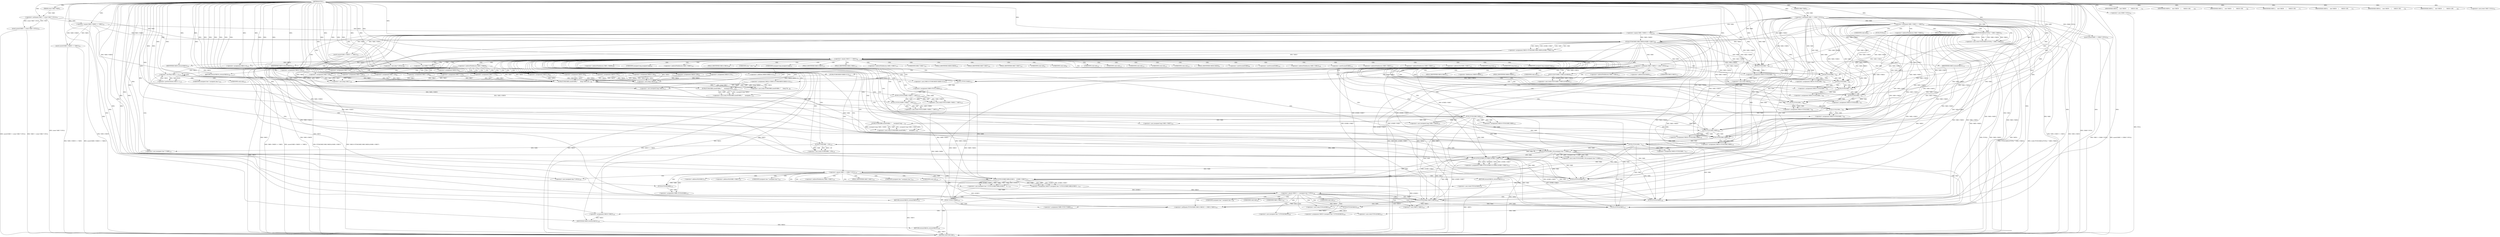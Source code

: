 digraph "FUN1" {  
"8" [label = <(METHOD,FUN1)<SUB>1</SUB>> ]
"414" [label = <(METHOD_RETURN,VAR1)<SUB>1</SUB>> ]
"9" [label = <(PARAM,const VAR2 *VAR3)<SUB>1</SUB>> ]
"10" [label = <(PARAM,VAR4 *VAR5)<SUB>2</SUB>> ]
"23" [label = <(assert,assert(VAR3 != (const VAR2 *) NULL))<SUB>32</SUB>> ]
"29" [label = <(assert,assert(VAR3-&gt;VAR20 == VAR21))<SUB>33</SUB>> ]
"35" [label = <(assert,assert(VAR5 != (VAR4 *) NULL))<SUB>34</SUB>> ]
"41" [label = <(assert,assert(VAR5-&gt;VAR20 == VAR21))<SUB>35</SUB>> ]
"63" [label = <(&lt;operator&gt;.assignment,VAR10=FUN4(VAR3,VAR5,VAR26,&amp;VAR5-&gt;VAR27))<SUB>38</SUB>> ]
"80" [label = <(&lt;operator&gt;.assignment,VAR18=FUN5(VAR5,&quot;&quot;))<SUB>42</SUB>> ]
"85" [label = <(&lt;operator&gt;.cast,(void) VAR18)<SUB>43</SUB>> ]
"88" [label = <(&lt;operator&gt;.assignment,VAR18=FUN5(VAR5,&quot;&quot;))<SUB>44</SUB>> ]
"93" [label = <(&lt;operator&gt;.assignment,VAR18=FUN5(VAR5,&quot;&quot;))<SUB>45</SUB>> ]
"98" [label = <(&lt;operator&gt;.assignment,VAR18=FUN5(VAR5,&quot;&quot;))<SUB>46</SUB>> ]
"103" [label = <(&lt;operator&gt;.assignment,VAR18=FUN5(VAR5,&quot;&quot;))<SUB>47</SUB>> ]
"108" [label = <(&lt;operator&gt;.assignment,VAR18=FUN5(VAR5,&quot;&quot;))<SUB>48</SUB>> ]
"113" [label = <(&lt;operator&gt;.assignment,VAR18=FUN5(VAR5,&quot;&quot;))<SUB>49</SUB>> ]
"118" [label = <(&lt;operator&gt;.assignment,VAR16=0)<SUB>50</SUB>> ]
"121" [label = <(&lt;operator&gt;.assignment,VAR17=0)<SUB>51</SUB>> ]
"196" [label = <(&lt;operator&gt;.cast,(void) FUN6(VAR6,sizeof(VAR6),&quot;&quot;,
    (long) VA...)<SUB>99</SUB>> ]
"209" [label = <(&lt;operator&gt;.assignment,VAR18=FUN5(VAR5,VAR6))<SUB>101</SUB>> ]
"214" [label = <(&lt;operator&gt;.cast,(void) FUN6(VAR6,sizeof(VAR6),&quot;&quot;,
    (unsigned...)<SUB>102</SUB>> ]
"231" [label = <(&lt;operator&gt;.assignment,VAR18=FUN5(VAR5,VAR6))<SUB>104</SUB>> ]
"236" [label = <(&lt;operator&gt;.assignment,VAR14=200)<SUB>105</SUB>> ]
"267" [label = <(&lt;operator&gt;.cast,(void) FUN6(VAR6,sizeof(VAR6),&quot;&quot;,
    (unsigned...)<SUB>114</SUB>> ]
"277" [label = <(&lt;operator&gt;.assignment,VAR18=FUN5(VAR5,VAR6))<SUB>116</SUB>> ]
"282" [label = <(&lt;operator&gt;.assignment,VAR18=FUN5(VAR5,&quot;&quot;))<SUB>117</SUB>> ]
"287" [label = <(&lt;operator&gt;.cast,(void) FUN9(VAR6,'',128))<SUB>118</SUB>> ]
"311" [label = <(&lt;operator&gt;.assignment,VAR9=FUN11(VAR3))<SUB>122</SUB>> ]
"315" [label = <(&lt;operator&gt;.cast,(void) FUN12(VAR9-&gt;VAR25,&quot;&quot;,VAR7))<SUB>123</SUB>> ]
"323" [label = <(&lt;operator&gt;.cast,(void) FUN12(VAR9-&gt;VAR41,&quot;&quot;,VAR7))<SUB>124</SUB>> ]
"331" [label = <(&lt;operator&gt;.assignment,VAR8=FUN13(VAR5,0,0,VAR42,&amp;VAR5-&gt;VAR27))<SUB>125</SUB>> ]
"355" [label = <(&lt;operator&gt;.assignment,VAR19=(unsigned char *) FUN15(VAR9,VAR8,&amp;VAR15,...)<SUB>133</SUB>> ]
"368" [label = <(&lt;operator&gt;.assignment,VAR8=FUN16(VAR8))<SUB>135</SUB>> ]
"385" [label = <(&lt;operator&gt;.assignment,VAR9=FUN17(VAR9))<SUB>143</SUB>> ]
"402" [label = <(&lt;operator&gt;.assignment,VAR19=(unsigned char *) FUN18(VAR19))<SUB>146</SUB>> ]
"408" [label = <(&lt;operator&gt;.cast,(void) FUN14(VAR5))<SUB>147</SUB>> ]
"412" [label = <(RETURN,return(VAR10);,return(VAR10);)<SUB>148</SUB>> ]
"48" [label = <(&lt;operator&gt;.notEquals,VAR5-&gt;VAR22 != VAR23)<SUB>36</SUB>> ]
"74" [label = <(&lt;operator&gt;.equals,VAR10 == VAR23)<SUB>39</SUB>> ]
"240" [label = <(&lt;operator&gt;.notEquals,VAR3-&gt;VAR14 != (char *) NULL)<SUB>106</SUB>> ]
"298" [label = <(&lt;operator&gt;.lessThan,VAR12 &lt; 5)<SUB>119</SUB>> ]
"301" [label = <(&lt;operator&gt;.postIncrement,VAR12++)<SUB>119</SUB>> ]
"303" [label = <(&lt;operator&gt;.cast,(void) FUN10(VAR5,128,(unsigned char *) VAR6))<SUB>120</SUB>> ]
"343" [label = <(&lt;operator&gt;.equals,VAR8 == (VAR4 *) NULL)<SUB>126</SUB>> ]
"373" [label = <(&lt;operator&gt;.equals,VAR19 == (unsigned char *) NULL)<SUB>136</SUB>> ]
"390" [label = <(&lt;operator&gt;.notEquals,FUN10(VAR5,VAR15,VAR19) != (VAR11) VAR15)<SUB>144</SUB>> ]
"413" [label = <(IDENTIFIER,VAR10,return(VAR10);)<SUB>148</SUB>> ]
"24" [label = <(&lt;operator&gt;.notEquals,VAR3 != (const VAR2 *) NULL)<SUB>32</SUB>> ]
"30" [label = <(&lt;operator&gt;.equals,VAR3-&gt;VAR20 == VAR21)<SUB>33</SUB>> ]
"36" [label = <(&lt;operator&gt;.notEquals,VAR5 != (VAR4 *) NULL)<SUB>34</SUB>> ]
"42" [label = <(&lt;operator&gt;.equals,VAR5-&gt;VAR20 == VAR21)<SUB>35</SUB>> ]
"54" [label = <(&lt;operator&gt;.cast,(void) FUN2(VAR24,FUN3(),&quot;&quot;,VAR5-&gt;VAR25))<SUB>37</SUB>> ]
"65" [label = <(FUN4,FUN4(VAR3,VAR5,VAR26,&amp;VAR5-&gt;VAR27))<SUB>38</SUB>> ]
"78" [label = <(RETURN,return(VAR10);,return(VAR10);)<SUB>40</SUB>> ]
"82" [label = <(FUN5,FUN5(VAR5,&quot;&quot;))<SUB>42</SUB>> ]
"90" [label = <(FUN5,FUN5(VAR5,&quot;&quot;))<SUB>44</SUB>> ]
"95" [label = <(FUN5,FUN5(VAR5,&quot;&quot;))<SUB>45</SUB>> ]
"100" [label = <(FUN5,FUN5(VAR5,&quot;&quot;))<SUB>46</SUB>> ]
"105" [label = <(FUN5,FUN5(VAR5,&quot;&quot;))<SUB>47</SUB>> ]
"110" [label = <(FUN5,FUN5(VAR5,&quot;&quot;))<SUB>48</SUB>> ]
"115" [label = <(FUN5,FUN5(VAR5,&quot;&quot;))<SUB>49</SUB>> ]
"130" [label = <(IDENTIFIER,VAR29,{
    case VAR29:
    {
      VAR16=180;
      ...)<SUB>54</SUB>> ]
"140" [label = <(IDENTIFIER,VAR30,{
    case VAR29:
    {
      VAR16=180;
      ...)<SUB>60</SUB>> ]
"150" [label = <(IDENTIFIER,VAR31,{
    case VAR29:
    {
      VAR16=180;
      ...)<SUB>66</SUB>> ]
"157" [label = <(IDENTIFIER,VAR32,{
    case VAR29:
    {
      VAR16=180;
      ...)<SUB>71</SUB>> ]
"164" [label = <(IDENTIFIER,VAR33,{
    case VAR29:
    {
      VAR16=180;
      ...)<SUB>76</SUB>> ]
"174" [label = <(IDENTIFIER,VAR34,{
    case VAR29:
    {
      VAR16=180;
      ...)<SUB>82</SUB>> ]
"184" [label = <(IDENTIFIER,VAR35,{
    case VAR29:
    {
      VAR16=180;
      ...)<SUB>88</SUB>> ]
"198" [label = <(FUN6,FUN6(VAR6,sizeof(VAR6),&quot;&quot;,
    (long) VAR16,(lo...)<SUB>99</SUB>> ]
"211" [label = <(FUN5,FUN5(VAR5,VAR6))<SUB>101</SUB>> ]
"216" [label = <(FUN6,FUN6(VAR6,sizeof(VAR6),&quot;&quot;,
    (unsigned long) ...)<SUB>102</SUB>> ]
"233" [label = <(FUN5,FUN5(VAR5,VAR6))<SUB>104</SUB>> ]
"249" [label = <(&lt;operator&gt;.cast,(void) FUN7(VAR3-&gt;VAR14,&amp;VAR39))<SUB>111</SUB>> ]
"257" [label = <(&lt;operator&gt;.assignment,VAR14=(VAR13) FUN8(VAR39.VAR40+0.5))<SUB>112</SUB>> ]
"269" [label = <(FUN6,FUN6(VAR6,sizeof(VAR6),&quot;&quot;,
    (unsigned long) ...)<SUB>114</SUB>> ]
"279" [label = <(FUN5,FUN5(VAR5,VAR6))<SUB>116</SUB>> ]
"284" [label = <(FUN5,FUN5(VAR5,&quot;&quot;))<SUB>117</SUB>> ]
"289" [label = <(FUN9,FUN9(VAR6,'',128))<SUB>118</SUB>> ]
"295" [label = <(&lt;operator&gt;.assignment,VAR12=0)<SUB>119</SUB>> ]
"313" [label = <(FUN11,FUN11(VAR3))<SUB>122</SUB>> ]
"317" [label = <(FUN12,FUN12(VAR9-&gt;VAR25,&quot;&quot;,VAR7))<SUB>123</SUB>> ]
"325" [label = <(FUN12,FUN12(VAR9-&gt;VAR41,&quot;&quot;,VAR7))<SUB>124</SUB>> ]
"333" [label = <(FUN13,FUN13(VAR5,0,0,VAR42,&amp;VAR5-&gt;VAR27))<SUB>125</SUB>> ]
"349" [label = <(&lt;operator&gt;.cast,(void) FUN14(VAR5))<SUB>130</SUB>> ]
"353" [label = <(RETURN,return(VAR23);,return(VAR23);)<SUB>131</SUB>> ]
"357" [label = <(&lt;operator&gt;.cast,(unsigned char *) FUN15(VAR9,VAR8,&amp;VAR15,
    &amp;...)<SUB>133</SUB>> ]
"370" [label = <(FUN16,FUN16(VAR8))<SUB>135</SUB>> ]
"379" [label = <(&lt;operator&gt;.cast,(void) FUN14(VAR5))<SUB>140</SUB>> ]
"383" [label = <(RETURN,return(VAR23);,return(VAR23);)<SUB>141</SUB>> ]
"387" [label = <(FUN17,FUN17(VAR9))<SUB>143</SUB>> ]
"399" [label = <(&lt;operator&gt;.assignment,VAR10=VAR23)<SUB>145</SUB>> ]
"404" [label = <(&lt;operator&gt;.cast,(unsigned char *) FUN18(VAR19))<SUB>146</SUB>> ]
"410" [label = <(FUN14,FUN14(VAR5))<SUB>147</SUB>> ]
"26" [label = <(&lt;operator&gt;.cast,(const VAR2 *) NULL)<SUB>32</SUB>> ]
"38" [label = <(&lt;operator&gt;.cast,(VAR4 *) NULL)<SUB>34</SUB>> ]
"79" [label = <(IDENTIFIER,VAR10,return(VAR10);)<SUB>40</SUB>> ]
"132" [label = <(&lt;operator&gt;.assignment,VAR16=180)<SUB>56</SUB>> ]
"135" [label = <(&lt;operator&gt;.assignment,VAR17=270)<SUB>57</SUB>> ]
"142" [label = <(&lt;operator&gt;.assignment,VAR16=180)<SUB>62</SUB>> ]
"145" [label = <(&lt;operator&gt;.assignment,VAR17=90)<SUB>63</SUB>> ]
"152" [label = <(&lt;operator&gt;.assignment,VAR17=90)<SUB>68</SUB>> ]
"159" [label = <(&lt;operator&gt;.assignment,VAR16=270)<SUB>73</SUB>> ]
"166" [label = <(&lt;operator&gt;.assignment,VAR16=270)<SUB>78</SUB>> ]
"169" [label = <(&lt;operator&gt;.assignment,VAR17=180)<SUB>79</SUB>> ]
"176" [label = <(&lt;operator&gt;.assignment,VAR16=90)<SUB>84</SUB>> ]
"179" [label = <(&lt;operator&gt;.assignment,VAR17=180)<SUB>85</SUB>> ]
"186" [label = <(&lt;operator&gt;.assignment,VAR16=90)<SUB>90</SUB>> ]
"192" [label = <(&lt;operator&gt;.assignment,VAR17=270)<SUB>95</SUB>> ]
"203" [label = <(&lt;operator&gt;.cast,(long) VAR16)<SUB>100</SUB>> ]
"206" [label = <(&lt;operator&gt;.cast,(long) VAR17)<SUB>100</SUB>> ]
"221" [label = <(&lt;operator&gt;.cast,(unsigned long) VAR5-&gt;VAR36)<SUB>103</SUB>> ]
"226" [label = <(&lt;operator&gt;.cast,(unsigned long) VAR5-&gt;VAR37)<SUB>103</SUB>> ]
"244" [label = <(&lt;operator&gt;.cast,(char *) NULL)<SUB>106</SUB>> ]
"274" [label = <(&lt;operator&gt;.cast,(unsigned long) VAR14)<SUB>115</SUB>> ]
"305" [label = <(FUN10,FUN10(VAR5,128,(unsigned char *) VAR6))<SUB>120</SUB>> ]
"345" [label = <(&lt;operator&gt;.cast,(VAR4 *) NULL)<SUB>126</SUB>> ]
"354" [label = <(IDENTIFIER,VAR23,return(VAR23);)<SUB>131</SUB>> ]
"359" [label = <(FUN15,FUN15(VAR9,VAR8,&amp;VAR15,
    &amp;VAR5-&gt;VAR27))<SUB>133</SUB>> ]
"375" [label = <(&lt;operator&gt;.cast,(unsigned char *) NULL)<SUB>136</SUB>> ]
"384" [label = <(IDENTIFIER,VAR23,return(VAR23);)<SUB>141</SUB>> ]
"391" [label = <(FUN10,FUN10(VAR5,VAR15,VAR19))<SUB>144</SUB>> ]
"395" [label = <(&lt;operator&gt;.cast,(VAR11) VAR15)<SUB>144</SUB>> ]
"406" [label = <(FUN18,FUN18(VAR19))<SUB>146</SUB>> ]
"56" [label = <(FUN2,FUN2(VAR24,FUN3(),&quot;&quot;,VAR5-&gt;VAR25))<SUB>37</SUB>> ]
"251" [label = <(FUN7,FUN7(VAR3-&gt;VAR14,&amp;VAR39))<SUB>111</SUB>> ]
"259" [label = <(&lt;operator&gt;.cast,(VAR13) FUN8(VAR39.VAR40+0.5))<SUB>112</SUB>> ]
"308" [label = <(&lt;operator&gt;.cast,(unsigned char *) VAR6)<SUB>120</SUB>> ]
"351" [label = <(FUN14,FUN14(VAR5))<SUB>130</SUB>> ]
"381" [label = <(FUN14,FUN14(VAR5))<SUB>140</SUB>> ]
"261" [label = <(FUN8,FUN8(VAR39.VAR40+0.5))<SUB>112</SUB>> ]
"262" [label = <(&lt;operator&gt;.addition,VAR39.VAR40+0.5)<SUB>112</SUB>> ]
"86" [label = <(UNKNOWN,void,void)<SUB>43</SUB>> ]
"125" [label = <(&lt;operator&gt;.indirectFieldAccess,VAR5-&gt;VAR28)<SUB>52</SUB>> ]
"197" [label = <(UNKNOWN,void,void)<SUB>99</SUB>> ]
"215" [label = <(UNKNOWN,void,void)<SUB>102</SUB>> ]
"268" [label = <(UNKNOWN,void,void)<SUB>114</SUB>> ]
"288" [label = <(UNKNOWN,void,void)<SUB>118</SUB>> ]
"316" [label = <(UNKNOWN,void,void)<SUB>123</SUB>> ]
"324" [label = <(UNKNOWN,void,void)<SUB>124</SUB>> ]
"409" [label = <(UNKNOWN,void,void)<SUB>147</SUB>> ]
"127" [label = <(FIELD_IDENTIFIER,VAR28,VAR28)<SUB>52</SUB>> ]
"200" [label = <(&lt;operator&gt;.sizeOf,sizeof(VAR6))<SUB>99</SUB>> ]
"218" [label = <(&lt;operator&gt;.sizeOf,sizeof(VAR6))<SUB>102</SUB>> ]
"241" [label = <(&lt;operator&gt;.indirectFieldAccess,VAR3-&gt;VAR14)<SUB>106</SUB>> ]
"271" [label = <(&lt;operator&gt;.sizeOf,sizeof(VAR6))<SUB>114</SUB>> ]
"304" [label = <(UNKNOWN,void,void)<SUB>120</SUB>> ]
"318" [label = <(&lt;operator&gt;.indirectFieldAccess,VAR9-&gt;VAR25)<SUB>123</SUB>> ]
"326" [label = <(&lt;operator&gt;.indirectFieldAccess,VAR9-&gt;VAR41)<SUB>124</SUB>> ]
"338" [label = <(&lt;operator&gt;.addressOf,&amp;VAR5-&gt;VAR27)<SUB>125</SUB>> ]
"358" [label = <(UNKNOWN,unsigned char *,unsigned char *)<SUB>133</SUB>> ]
"405" [label = <(UNKNOWN,unsigned char *,unsigned char *)<SUB>146</SUB>> ]
"55" [label = <(UNKNOWN,void,void)<SUB>37</SUB>> ]
"204" [label = <(UNKNOWN,long,long)<SUB>100</SUB>> ]
"207" [label = <(UNKNOWN,long,long)<SUB>100</SUB>> ]
"222" [label = <(UNKNOWN,unsigned long,unsigned long)<SUB>103</SUB>> ]
"223" [label = <(&lt;operator&gt;.indirectFieldAccess,VAR5-&gt;VAR36)<SUB>103</SUB>> ]
"227" [label = <(UNKNOWN,unsigned long,unsigned long)<SUB>103</SUB>> ]
"228" [label = <(&lt;operator&gt;.indirectFieldAccess,VAR5-&gt;VAR37)<SUB>103</SUB>> ]
"243" [label = <(FIELD_IDENTIFIER,VAR14,VAR14)<SUB>106</SUB>> ]
"245" [label = <(UNKNOWN,char *,char *)<SUB>106</SUB>> ]
"250" [label = <(UNKNOWN,void,void)<SUB>111</SUB>> ]
"275" [label = <(UNKNOWN,unsigned long,unsigned long)<SUB>115</SUB>> ]
"320" [label = <(FIELD_IDENTIFIER,VAR25,VAR25)<SUB>123</SUB>> ]
"328" [label = <(FIELD_IDENTIFIER,VAR41,VAR41)<SUB>124</SUB>> ]
"339" [label = <(&lt;operator&gt;.indirectFieldAccess,VAR5-&gt;VAR27)<SUB>125</SUB>> ]
"346" [label = <(UNKNOWN,VAR4 *,VAR4 *)<SUB>126</SUB>> ]
"350" [label = <(UNKNOWN,void,void)<SUB>130</SUB>> ]
"362" [label = <(&lt;operator&gt;.addressOf,&amp;VAR15)<SUB>133</SUB>> ]
"364" [label = <(&lt;operator&gt;.addressOf,&amp;VAR5-&gt;VAR27)<SUB>134</SUB>> ]
"376" [label = <(UNKNOWN,unsigned char *,unsigned char *)<SUB>136</SUB>> ]
"380" [label = <(UNKNOWN,void,void)<SUB>140</SUB>> ]
"396" [label = <(UNKNOWN,VAR11,VAR11)<SUB>144</SUB>> ]
"58" [label = <(FUN3,FUN3())<SUB>37</SUB>> ]
"60" [label = <(&lt;operator&gt;.indirectFieldAccess,VAR5-&gt;VAR25)<SUB>37</SUB>> ]
"225" [label = <(FIELD_IDENTIFIER,VAR36,VAR36)<SUB>103</SUB>> ]
"230" [label = <(FIELD_IDENTIFIER,VAR37,VAR37)<SUB>103</SUB>> ]
"252" [label = <(&lt;operator&gt;.indirectFieldAccess,VAR3-&gt;VAR14)<SUB>111</SUB>> ]
"255" [label = <(&lt;operator&gt;.addressOf,&amp;VAR39)<SUB>111</SUB>> ]
"260" [label = <(UNKNOWN,VAR13,VAR13)<SUB>112</SUB>> ]
"309" [label = <(UNKNOWN,unsigned char *,unsigned char *)<SUB>120</SUB>> ]
"341" [label = <(FIELD_IDENTIFIER,VAR27,VAR27)<SUB>125</SUB>> ]
"365" [label = <(&lt;operator&gt;.indirectFieldAccess,VAR5-&gt;VAR27)<SUB>134</SUB>> ]
"62" [label = <(FIELD_IDENTIFIER,VAR25,VAR25)<SUB>37</SUB>> ]
"254" [label = <(FIELD_IDENTIFIER,VAR14,VAR14)<SUB>111</SUB>> ]
"367" [label = <(FIELD_IDENTIFIER,VAR27,VAR27)<SUB>134</SUB>> ]
"263" [label = <(&lt;operator&gt;.fieldAccess,VAR39.VAR40)<SUB>112</SUB>> ]
"265" [label = <(FIELD_IDENTIFIER,VAR40,VAR40)<SUB>112</SUB>> ]
  "412" -> "414"  [ label = "DDG: &lt;RET&gt;"] 
  "78" -> "414"  [ label = "DDG: &lt;RET&gt;"] 
  "383" -> "414"  [ label = "DDG: &lt;RET&gt;"] 
  "353" -> "414"  [ label = "DDG: &lt;RET&gt;"] 
  "24" -> "414"  [ label = "DDG: (const VAR2 *) NULL"] 
  "23" -> "414"  [ label = "DDG: VAR3 != (const VAR2 *) NULL"] 
  "23" -> "414"  [ label = "DDG: assert(VAR3 != (const VAR2 *) NULL)"] 
  "30" -> "414"  [ label = "DDG: VAR3-&gt;VAR20"] 
  "29" -> "414"  [ label = "DDG: VAR3-&gt;VAR20 == VAR21"] 
  "29" -> "414"  [ label = "DDG: assert(VAR3-&gt;VAR20 == VAR21)"] 
  "38" -> "414"  [ label = "DDG: NULL"] 
  "36" -> "414"  [ label = "DDG: (VAR4 *) NULL"] 
  "35" -> "414"  [ label = "DDG: VAR5 != (VAR4 *) NULL"] 
  "35" -> "414"  [ label = "DDG: assert(VAR5 != (VAR4 *) NULL)"] 
  "42" -> "414"  [ label = "DDG: VAR5-&gt;VAR20"] 
  "42" -> "414"  [ label = "DDG: VAR21"] 
  "41" -> "414"  [ label = "DDG: VAR5-&gt;VAR20 == VAR21"] 
  "41" -> "414"  [ label = "DDG: assert(VAR5-&gt;VAR20 == VAR21)"] 
  "48" -> "414"  [ label = "DDG: VAR5-&gt;VAR22"] 
  "48" -> "414"  [ label = "DDG: VAR5-&gt;VAR22 != VAR23"] 
  "56" -> "414"  [ label = "DDG: FUN3()"] 
  "56" -> "414"  [ label = "DDG: VAR5-&gt;VAR25"] 
  "54" -> "414"  [ label = "DDG: FUN2(VAR24,FUN3(),&quot;&quot;,VAR5-&gt;VAR25)"] 
  "54" -> "414"  [ label = "DDG: (void) FUN2(VAR24,FUN3(),&quot;&quot;,VAR5-&gt;VAR25)"] 
  "65" -> "414"  [ label = "DDG: VAR3"] 
  "65" -> "414"  [ label = "DDG: VAR5"] 
  "65" -> "414"  [ label = "DDG: &amp;VAR5-&gt;VAR27"] 
  "63" -> "414"  [ label = "DDG: FUN4(VAR3,VAR5,VAR26,&amp;VAR5-&gt;VAR27)"] 
  "63" -> "414"  [ label = "DDG: VAR10=FUN4(VAR3,VAR5,VAR26,&amp;VAR5-&gt;VAR27)"] 
  "74" -> "414"  [ label = "DDG: VAR10"] 
  "74" -> "414"  [ label = "DDG: VAR23"] 
  "74" -> "414"  [ label = "DDG: VAR10 == VAR23"] 
  "56" -> "414"  [ label = "DDG: VAR24"] 
  "333" -> "414"  [ label = "DDG: VAR42"] 
  "65" -> "414"  [ label = "DDG: VAR26"] 
  "8" -> "9"  [ label = "DDG: "] 
  "8" -> "10"  [ label = "DDG: "] 
  "65" -> "63"  [ label = "DDG: VAR3"] 
  "65" -> "63"  [ label = "DDG: VAR5"] 
  "65" -> "63"  [ label = "DDG: VAR26"] 
  "65" -> "63"  [ label = "DDG: &amp;VAR5-&gt;VAR27"] 
  "82" -> "80"  [ label = "DDG: VAR5"] 
  "82" -> "80"  [ label = "DDG: &quot;&quot;"] 
  "80" -> "85"  [ label = "DDG: VAR18"] 
  "8" -> "85"  [ label = "DDG: "] 
  "90" -> "88"  [ label = "DDG: VAR5"] 
  "90" -> "88"  [ label = "DDG: &quot;&quot;"] 
  "95" -> "93"  [ label = "DDG: VAR5"] 
  "95" -> "93"  [ label = "DDG: &quot;&quot;"] 
  "100" -> "98"  [ label = "DDG: VAR5"] 
  "100" -> "98"  [ label = "DDG: &quot;&quot;"] 
  "105" -> "103"  [ label = "DDG: VAR5"] 
  "105" -> "103"  [ label = "DDG: &quot;&quot;"] 
  "110" -> "108"  [ label = "DDG: VAR5"] 
  "110" -> "108"  [ label = "DDG: &quot;&quot;"] 
  "115" -> "113"  [ label = "DDG: VAR5"] 
  "115" -> "113"  [ label = "DDG: &quot;&quot;"] 
  "8" -> "118"  [ label = "DDG: "] 
  "8" -> "121"  [ label = "DDG: "] 
  "198" -> "196"  [ label = "DDG: VAR6"] 
  "198" -> "196"  [ label = "DDG: (long) VAR16"] 
  "198" -> "196"  [ label = "DDG: &quot;&quot;"] 
  "198" -> "196"  [ label = "DDG: (long) VAR17"] 
  "211" -> "209"  [ label = "DDG: VAR5"] 
  "211" -> "209"  [ label = "DDG: VAR6"] 
  "216" -> "214"  [ label = "DDG: (unsigned long) VAR5-&gt;VAR37"] 
  "216" -> "214"  [ label = "DDG: &quot;&quot;"] 
  "216" -> "214"  [ label = "DDG: (unsigned long) VAR5-&gt;VAR36"] 
  "216" -> "214"  [ label = "DDG: VAR6"] 
  "233" -> "231"  [ label = "DDG: VAR5"] 
  "233" -> "231"  [ label = "DDG: VAR6"] 
  "8" -> "236"  [ label = "DDG: "] 
  "269" -> "267"  [ label = "DDG: VAR6"] 
  "269" -> "267"  [ label = "DDG: &quot;&quot;"] 
  "269" -> "267"  [ label = "DDG: (unsigned long) VAR14"] 
  "279" -> "277"  [ label = "DDG: VAR5"] 
  "279" -> "277"  [ label = "DDG: VAR6"] 
  "284" -> "282"  [ label = "DDG: VAR5"] 
  "284" -> "282"  [ label = "DDG: &quot;&quot;"] 
  "289" -> "287"  [ label = "DDG: VAR6"] 
  "289" -> "287"  [ label = "DDG: ''"] 
  "289" -> "287"  [ label = "DDG: 128"] 
  "313" -> "311"  [ label = "DDG: VAR3"] 
  "317" -> "315"  [ label = "DDG: VAR9-&gt;VAR25"] 
  "317" -> "315"  [ label = "DDG: &quot;&quot;"] 
  "317" -> "315"  [ label = "DDG: VAR7"] 
  "325" -> "323"  [ label = "DDG: VAR9-&gt;VAR41"] 
  "325" -> "323"  [ label = "DDG: &quot;&quot;"] 
  "325" -> "323"  [ label = "DDG: VAR7"] 
  "333" -> "331"  [ label = "DDG: VAR5"] 
  "333" -> "331"  [ label = "DDG: VAR42"] 
  "333" -> "331"  [ label = "DDG: &amp;VAR5-&gt;VAR27"] 
  "333" -> "331"  [ label = "DDG: 0"] 
  "359" -> "355"  [ label = "DDG: VAR9"] 
  "359" -> "355"  [ label = "DDG: VAR8"] 
  "359" -> "355"  [ label = "DDG: &amp;VAR15"] 
  "359" -> "355"  [ label = "DDG: &amp;VAR5-&gt;VAR27"] 
  "370" -> "368"  [ label = "DDG: VAR8"] 
  "387" -> "385"  [ label = "DDG: VAR9"] 
  "406" -> "402"  [ label = "DDG: VAR19"] 
  "410" -> "408"  [ label = "DDG: VAR5"] 
  "413" -> "412"  [ label = "DDG: VAR10"] 
  "24" -> "23"  [ label = "DDG: VAR3"] 
  "24" -> "23"  [ label = "DDG: (const VAR2 *) NULL"] 
  "30" -> "29"  [ label = "DDG: VAR3-&gt;VAR20"] 
  "30" -> "29"  [ label = "DDG: VAR21"] 
  "36" -> "35"  [ label = "DDG: VAR5"] 
  "36" -> "35"  [ label = "DDG: (VAR4 *) NULL"] 
  "42" -> "41"  [ label = "DDG: VAR5-&gt;VAR20"] 
  "42" -> "41"  [ label = "DDG: VAR21"] 
  "305" -> "303"  [ label = "DDG: VAR5"] 
  "305" -> "303"  [ label = "DDG: 128"] 
  "305" -> "303"  [ label = "DDG: (unsigned char *) VAR6"] 
  "399" -> "413"  [ label = "DDG: VAR10"] 
  "74" -> "413"  [ label = "DDG: VAR10"] 
  "8" -> "413"  [ label = "DDG: "] 
  "9" -> "24"  [ label = "DDG: VAR3"] 
  "8" -> "24"  [ label = "DDG: "] 
  "24" -> "30"  [ label = "DDG: VAR3"] 
  "8" -> "30"  [ label = "DDG: "] 
  "10" -> "36"  [ label = "DDG: VAR5"] 
  "8" -> "36"  [ label = "DDG: "] 
  "36" -> "42"  [ label = "DDG: VAR5"] 
  "30" -> "42"  [ label = "DDG: VAR21"] 
  "8" -> "42"  [ label = "DDG: "] 
  "36" -> "48"  [ label = "DDG: VAR5"] 
  "8" -> "48"  [ label = "DDG: "] 
  "56" -> "54"  [ label = "DDG: VAR24"] 
  "56" -> "54"  [ label = "DDG: FUN3()"] 
  "56" -> "54"  [ label = "DDG: &quot;&quot;"] 
  "56" -> "54"  [ label = "DDG: VAR5-&gt;VAR25"] 
  "24" -> "65"  [ label = "DDG: VAR3"] 
  "30" -> "65"  [ label = "DDG: VAR3-&gt;VAR20"] 
  "8" -> "65"  [ label = "DDG: "] 
  "36" -> "65"  [ label = "DDG: VAR5"] 
  "42" -> "65"  [ label = "DDG: VAR5-&gt;VAR20"] 
  "48" -> "65"  [ label = "DDG: VAR5-&gt;VAR22"] 
  "56" -> "65"  [ label = "DDG: VAR5-&gt;VAR25"] 
  "63" -> "74"  [ label = "DDG: VAR10"] 
  "8" -> "74"  [ label = "DDG: "] 
  "48" -> "74"  [ label = "DDG: VAR23"] 
  "79" -> "78"  [ label = "DDG: VAR10"] 
  "42" -> "82"  [ label = "DDG: VAR5-&gt;VAR20"] 
  "48" -> "82"  [ label = "DDG: VAR5-&gt;VAR22"] 
  "56" -> "82"  [ label = "DDG: VAR5-&gt;VAR25"] 
  "65" -> "82"  [ label = "DDG: VAR5"] 
  "8" -> "82"  [ label = "DDG: "] 
  "36" -> "82"  [ label = "DDG: VAR5"] 
  "42" -> "90"  [ label = "DDG: VAR5-&gt;VAR20"] 
  "48" -> "90"  [ label = "DDG: VAR5-&gt;VAR22"] 
  "56" -> "90"  [ label = "DDG: VAR5-&gt;VAR25"] 
  "82" -> "90"  [ label = "DDG: VAR5"] 
  "8" -> "90"  [ label = "DDG: "] 
  "36" -> "90"  [ label = "DDG: VAR5"] 
  "42" -> "95"  [ label = "DDG: VAR5-&gt;VAR20"] 
  "48" -> "95"  [ label = "DDG: VAR5-&gt;VAR22"] 
  "56" -> "95"  [ label = "DDG: VAR5-&gt;VAR25"] 
  "90" -> "95"  [ label = "DDG: VAR5"] 
  "8" -> "95"  [ label = "DDG: "] 
  "36" -> "95"  [ label = "DDG: VAR5"] 
  "42" -> "100"  [ label = "DDG: VAR5-&gt;VAR20"] 
  "48" -> "100"  [ label = "DDG: VAR5-&gt;VAR22"] 
  "56" -> "100"  [ label = "DDG: VAR5-&gt;VAR25"] 
  "95" -> "100"  [ label = "DDG: VAR5"] 
  "8" -> "100"  [ label = "DDG: "] 
  "36" -> "100"  [ label = "DDG: VAR5"] 
  "42" -> "105"  [ label = "DDG: VAR5-&gt;VAR20"] 
  "48" -> "105"  [ label = "DDG: VAR5-&gt;VAR22"] 
  "56" -> "105"  [ label = "DDG: VAR5-&gt;VAR25"] 
  "100" -> "105"  [ label = "DDG: VAR5"] 
  "8" -> "105"  [ label = "DDG: "] 
  "36" -> "105"  [ label = "DDG: VAR5"] 
  "42" -> "110"  [ label = "DDG: VAR5-&gt;VAR20"] 
  "48" -> "110"  [ label = "DDG: VAR5-&gt;VAR22"] 
  "56" -> "110"  [ label = "DDG: VAR5-&gt;VAR25"] 
  "105" -> "110"  [ label = "DDG: VAR5"] 
  "8" -> "110"  [ label = "DDG: "] 
  "36" -> "110"  [ label = "DDG: VAR5"] 
  "42" -> "115"  [ label = "DDG: VAR5-&gt;VAR20"] 
  "48" -> "115"  [ label = "DDG: VAR5-&gt;VAR22"] 
  "56" -> "115"  [ label = "DDG: VAR5-&gt;VAR25"] 
  "110" -> "115"  [ label = "DDG: VAR5"] 
  "8" -> "115"  [ label = "DDG: "] 
  "36" -> "115"  [ label = "DDG: VAR5"] 
  "8" -> "130"  [ label = "DDG: "] 
  "8" -> "140"  [ label = "DDG: "] 
  "8" -> "150"  [ label = "DDG: "] 
  "8" -> "157"  [ label = "DDG: "] 
  "8" -> "164"  [ label = "DDG: "] 
  "8" -> "174"  [ label = "DDG: "] 
  "8" -> "184"  [ label = "DDG: "] 
  "8" -> "198"  [ label = "DDG: "] 
  "118" -> "198"  [ label = "DDG: VAR16"] 
  "186" -> "198"  [ label = "DDG: VAR16"] 
  "176" -> "198"  [ label = "DDG: VAR16"] 
  "166" -> "198"  [ label = "DDG: VAR16"] 
  "159" -> "198"  [ label = "DDG: VAR16"] 
  "142" -> "198"  [ label = "DDG: VAR16"] 
  "132" -> "198"  [ label = "DDG: VAR16"] 
  "121" -> "198"  [ label = "DDG: VAR17"] 
  "192" -> "198"  [ label = "DDG: VAR17"] 
  "179" -> "198"  [ label = "DDG: VAR17"] 
  "169" -> "198"  [ label = "DDG: VAR17"] 
  "152" -> "198"  [ label = "DDG: VAR17"] 
  "145" -> "198"  [ label = "DDG: VAR17"] 
  "135" -> "198"  [ label = "DDG: VAR17"] 
  "42" -> "211"  [ label = "DDG: VAR5-&gt;VAR20"] 
  "48" -> "211"  [ label = "DDG: VAR5-&gt;VAR22"] 
  "56" -> "211"  [ label = "DDG: VAR5-&gt;VAR25"] 
  "115" -> "211"  [ label = "DDG: VAR5"] 
  "8" -> "211"  [ label = "DDG: "] 
  "36" -> "211"  [ label = "DDG: VAR5"] 
  "198" -> "211"  [ label = "DDG: VAR6"] 
  "8" -> "216"  [ label = "DDG: "] 
  "211" -> "216"  [ label = "DDG: VAR5"] 
  "42" -> "233"  [ label = "DDG: VAR5-&gt;VAR20"] 
  "48" -> "233"  [ label = "DDG: VAR5-&gt;VAR22"] 
  "56" -> "233"  [ label = "DDG: VAR5-&gt;VAR25"] 
  "211" -> "233"  [ label = "DDG: VAR5"] 
  "8" -> "233"  [ label = "DDG: "] 
  "36" -> "233"  [ label = "DDG: VAR5"] 
  "216" -> "233"  [ label = "DDG: VAR6"] 
  "65" -> "240"  [ label = "DDG: VAR3"] 
  "8" -> "240"  [ label = "DDG: "] 
  "251" -> "249"  [ label = "DDG: VAR3-&gt;VAR14"] 
  "251" -> "249"  [ label = "DDG: &amp;VAR39"] 
  "261" -> "257"  [ label = "DDG: VAR39.VAR40+0.5"] 
  "8" -> "269"  [ label = "DDG: "] 
  "236" -> "269"  [ label = "DDG: VAR14"] 
  "257" -> "269"  [ label = "DDG: VAR14"] 
  "42" -> "279"  [ label = "DDG: VAR5-&gt;VAR20"] 
  "48" -> "279"  [ label = "DDG: VAR5-&gt;VAR22"] 
  "56" -> "279"  [ label = "DDG: VAR5-&gt;VAR25"] 
  "233" -> "279"  [ label = "DDG: VAR5"] 
  "8" -> "279"  [ label = "DDG: "] 
  "36" -> "279"  [ label = "DDG: VAR5"] 
  "211" -> "279"  [ label = "DDG: VAR5"] 
  "269" -> "279"  [ label = "DDG: VAR6"] 
  "42" -> "284"  [ label = "DDG: VAR5-&gt;VAR20"] 
  "48" -> "284"  [ label = "DDG: VAR5-&gt;VAR22"] 
  "56" -> "284"  [ label = "DDG: VAR5-&gt;VAR25"] 
  "279" -> "284"  [ label = "DDG: VAR5"] 
  "8" -> "284"  [ label = "DDG: "] 
  "36" -> "284"  [ label = "DDG: VAR5"] 
  "211" -> "284"  [ label = "DDG: VAR5"] 
  "279" -> "289"  [ label = "DDG: VAR6"] 
  "8" -> "289"  [ label = "DDG: "] 
  "8" -> "295"  [ label = "DDG: "] 
  "295" -> "298"  [ label = "DDG: VAR12"] 
  "301" -> "298"  [ label = "DDG: VAR12"] 
  "8" -> "298"  [ label = "DDG: "] 
  "298" -> "301"  [ label = "DDG: VAR12"] 
  "8" -> "301"  [ label = "DDG: "] 
  "30" -> "313"  [ label = "DDG: VAR3-&gt;VAR20"] 
  "65" -> "313"  [ label = "DDG: VAR3"] 
  "240" -> "313"  [ label = "DDG: VAR3-&gt;VAR14"] 
  "251" -> "313"  [ label = "DDG: VAR3-&gt;VAR14"] 
  "8" -> "313"  [ label = "DDG: "] 
  "311" -> "317"  [ label = "DDG: VAR9"] 
  "8" -> "317"  [ label = "DDG: "] 
  "311" -> "325"  [ label = "DDG: VAR9"] 
  "8" -> "325"  [ label = "DDG: "] 
  "317" -> "325"  [ label = "DDG: VAR7"] 
  "42" -> "333"  [ label = "DDG: VAR5-&gt;VAR20"] 
  "48" -> "333"  [ label = "DDG: VAR5-&gt;VAR22"] 
  "56" -> "333"  [ label = "DDG: VAR5-&gt;VAR25"] 
  "284" -> "333"  [ label = "DDG: VAR5"] 
  "305" -> "333"  [ label = "DDG: VAR5"] 
  "8" -> "333"  [ label = "DDG: "] 
  "36" -> "333"  [ label = "DDG: VAR5"] 
  "211" -> "333"  [ label = "DDG: VAR5"] 
  "65" -> "333"  [ label = "DDG: &amp;VAR5-&gt;VAR27"] 
  "331" -> "343"  [ label = "DDG: VAR8"] 
  "8" -> "343"  [ label = "DDG: "] 
  "351" -> "349"  [ label = "DDG: VAR5"] 
  "354" -> "353"  [ label = "DDG: VAR23"] 
  "359" -> "357"  [ label = "DDG: VAR9"] 
  "359" -> "357"  [ label = "DDG: VAR8"] 
  "359" -> "357"  [ label = "DDG: &amp;VAR15"] 
  "359" -> "357"  [ label = "DDG: &amp;VAR5-&gt;VAR27"] 
  "359" -> "370"  [ label = "DDG: VAR8"] 
  "8" -> "370"  [ label = "DDG: "] 
  "355" -> "373"  [ label = "DDG: VAR19"] 
  "8" -> "373"  [ label = "DDG: "] 
  "381" -> "379"  [ label = "DDG: VAR5"] 
  "384" -> "383"  [ label = "DDG: VAR23"] 
  "317" -> "387"  [ label = "DDG: VAR9-&gt;VAR25"] 
  "325" -> "387"  [ label = "DDG: VAR9-&gt;VAR41"] 
  "359" -> "387"  [ label = "DDG: VAR9"] 
  "8" -> "387"  [ label = "DDG: "] 
  "391" -> "390"  [ label = "DDG: VAR5"] 
  "391" -> "390"  [ label = "DDG: VAR15"] 
  "391" -> "390"  [ label = "DDG: VAR19"] 
  "359" -> "390"  [ label = "DDG: &amp;VAR15"] 
  "8" -> "390"  [ label = "DDG: "] 
  "74" -> "399"  [ label = "DDG: VAR23"] 
  "8" -> "399"  [ label = "DDG: "] 
  "406" -> "404"  [ label = "DDG: VAR19"] 
  "42" -> "410"  [ label = "DDG: VAR5-&gt;VAR20"] 
  "48" -> "410"  [ label = "DDG: VAR5-&gt;VAR22"] 
  "56" -> "410"  [ label = "DDG: VAR5-&gt;VAR25"] 
  "391" -> "410"  [ label = "DDG: VAR5"] 
  "8" -> "410"  [ label = "DDG: "] 
  "36" -> "410"  [ label = "DDG: VAR5"] 
  "211" -> "410"  [ label = "DDG: VAR5"] 
  "65" -> "410"  [ label = "DDG: &amp;VAR5-&gt;VAR27"] 
  "284" -> "410"  [ label = "DDG: VAR5"] 
  "305" -> "410"  [ label = "DDG: VAR5"] 
  "333" -> "410"  [ label = "DDG: VAR5"] 
  "333" -> "410"  [ label = "DDG: &amp;VAR5-&gt;VAR27"] 
  "8" -> "26"  [ label = "DDG: "] 
  "8" -> "38"  [ label = "DDG: "] 
  "74" -> "79"  [ label = "DDG: VAR10"] 
  "8" -> "79"  [ label = "DDG: "] 
  "8" -> "132"  [ label = "DDG: "] 
  "8" -> "135"  [ label = "DDG: "] 
  "8" -> "142"  [ label = "DDG: "] 
  "8" -> "145"  [ label = "DDG: "] 
  "8" -> "152"  [ label = "DDG: "] 
  "8" -> "159"  [ label = "DDG: "] 
  "8" -> "166"  [ label = "DDG: "] 
  "8" -> "169"  [ label = "DDG: "] 
  "8" -> "176"  [ label = "DDG: "] 
  "8" -> "179"  [ label = "DDG: "] 
  "8" -> "186"  [ label = "DDG: "] 
  "8" -> "192"  [ label = "DDG: "] 
  "118" -> "203"  [ label = "DDG: VAR16"] 
  "186" -> "203"  [ label = "DDG: VAR16"] 
  "176" -> "203"  [ label = "DDG: VAR16"] 
  "166" -> "203"  [ label = "DDG: VAR16"] 
  "159" -> "203"  [ label = "DDG: VAR16"] 
  "142" -> "203"  [ label = "DDG: VAR16"] 
  "132" -> "203"  [ label = "DDG: VAR16"] 
  "8" -> "203"  [ label = "DDG: "] 
  "121" -> "206"  [ label = "DDG: VAR17"] 
  "192" -> "206"  [ label = "DDG: VAR17"] 
  "179" -> "206"  [ label = "DDG: VAR17"] 
  "169" -> "206"  [ label = "DDG: VAR17"] 
  "152" -> "206"  [ label = "DDG: VAR17"] 
  "145" -> "206"  [ label = "DDG: VAR17"] 
  "135" -> "206"  [ label = "DDG: VAR17"] 
  "8" -> "206"  [ label = "DDG: "] 
  "211" -> "221"  [ label = "DDG: VAR5"] 
  "211" -> "226"  [ label = "DDG: VAR5"] 
  "8" -> "244"  [ label = "DDG: "] 
  "236" -> "274"  [ label = "DDG: VAR14"] 
  "257" -> "274"  [ label = "DDG: VAR14"] 
  "8" -> "274"  [ label = "DDG: "] 
  "42" -> "305"  [ label = "DDG: VAR5-&gt;VAR20"] 
  "48" -> "305"  [ label = "DDG: VAR5-&gt;VAR22"] 
  "56" -> "305"  [ label = "DDG: VAR5-&gt;VAR25"] 
  "284" -> "305"  [ label = "DDG: VAR5"] 
  "8" -> "305"  [ label = "DDG: "] 
  "36" -> "305"  [ label = "DDG: VAR5"] 
  "211" -> "305"  [ label = "DDG: VAR5"] 
  "289" -> "305"  [ label = "DDG: VAR6"] 
  "8" -> "345"  [ label = "DDG: "] 
  "74" -> "354"  [ label = "DDG: VAR23"] 
  "8" -> "354"  [ label = "DDG: "] 
  "311" -> "359"  [ label = "DDG: VAR9"] 
  "317" -> "359"  [ label = "DDG: VAR9-&gt;VAR25"] 
  "325" -> "359"  [ label = "DDG: VAR9-&gt;VAR41"] 
  "8" -> "359"  [ label = "DDG: "] 
  "343" -> "359"  [ label = "DDG: VAR8"] 
  "333" -> "359"  [ label = "DDG: &amp;VAR5-&gt;VAR27"] 
  "36" -> "359"  [ label = "DDG: VAR5"] 
  "65" -> "359"  [ label = "DDG: &amp;VAR5-&gt;VAR27"] 
  "284" -> "359"  [ label = "DDG: VAR5"] 
  "305" -> "359"  [ label = "DDG: VAR5"] 
  "333" -> "359"  [ label = "DDG: VAR5"] 
  "8" -> "375"  [ label = "DDG: "] 
  "74" -> "384"  [ label = "DDG: VAR23"] 
  "8" -> "384"  [ label = "DDG: "] 
  "42" -> "391"  [ label = "DDG: VAR5-&gt;VAR20"] 
  "48" -> "391"  [ label = "DDG: VAR5-&gt;VAR22"] 
  "56" -> "391"  [ label = "DDG: VAR5-&gt;VAR25"] 
  "333" -> "391"  [ label = "DDG: VAR5"] 
  "8" -> "391"  [ label = "DDG: "] 
  "36" -> "391"  [ label = "DDG: VAR5"] 
  "211" -> "391"  [ label = "DDG: VAR5"] 
  "65" -> "391"  [ label = "DDG: &amp;VAR5-&gt;VAR27"] 
  "284" -> "391"  [ label = "DDG: VAR5"] 
  "305" -> "391"  [ label = "DDG: VAR5"] 
  "333" -> "391"  [ label = "DDG: &amp;VAR5-&gt;VAR27"] 
  "359" -> "391"  [ label = "DDG: &amp;VAR15"] 
  "373" -> "391"  [ label = "DDG: VAR19"] 
  "359" -> "395"  [ label = "DDG: &amp;VAR15"] 
  "391" -> "395"  [ label = "DDG: VAR15"] 
  "8" -> "395"  [ label = "DDG: "] 
  "391" -> "406"  [ label = "DDG: VAR19"] 
  "8" -> "406"  [ label = "DDG: "] 
  "8" -> "56"  [ label = "DDG: "] 
  "36" -> "56"  [ label = "DDG: VAR5"] 
  "65" -> "251"  [ label = "DDG: VAR3"] 
  "240" -> "251"  [ label = "DDG: VAR3-&gt;VAR14"] 
  "8" -> "251"  [ label = "DDG: "] 
  "261" -> "259"  [ label = "DDG: VAR39.VAR40+0.5"] 
  "289" -> "308"  [ label = "DDG: VAR6"] 
  "8" -> "308"  [ label = "DDG: "] 
  "42" -> "351"  [ label = "DDG: VAR5-&gt;VAR20"] 
  "48" -> "351"  [ label = "DDG: VAR5-&gt;VAR22"] 
  "56" -> "351"  [ label = "DDG: VAR5-&gt;VAR25"] 
  "333" -> "351"  [ label = "DDG: VAR5"] 
  "8" -> "351"  [ label = "DDG: "] 
  "36" -> "351"  [ label = "DDG: VAR5"] 
  "211" -> "351"  [ label = "DDG: VAR5"] 
  "65" -> "351"  [ label = "DDG: &amp;VAR5-&gt;VAR27"] 
  "284" -> "351"  [ label = "DDG: VAR5"] 
  "305" -> "351"  [ label = "DDG: VAR5"] 
  "42" -> "381"  [ label = "DDG: VAR5-&gt;VAR20"] 
  "48" -> "381"  [ label = "DDG: VAR5-&gt;VAR22"] 
  "56" -> "381"  [ label = "DDG: VAR5-&gt;VAR25"] 
  "333" -> "381"  [ label = "DDG: VAR5"] 
  "8" -> "381"  [ label = "DDG: "] 
  "36" -> "381"  [ label = "DDG: VAR5"] 
  "211" -> "381"  [ label = "DDG: VAR5"] 
  "65" -> "381"  [ label = "DDG: &amp;VAR5-&gt;VAR27"] 
  "284" -> "381"  [ label = "DDG: VAR5"] 
  "305" -> "381"  [ label = "DDG: VAR5"] 
  "333" -> "381"  [ label = "DDG: &amp;VAR5-&gt;VAR27"] 
  "8" -> "261"  [ label = "DDG: "] 
  "8" -> "262"  [ label = "DDG: "] 
  "48" -> "60"  [ label = "CDG: "] 
  "48" -> "54"  [ label = "CDG: "] 
  "48" -> "55"  [ label = "CDG: "] 
  "48" -> "56"  [ label = "CDG: "] 
  "48" -> "58"  [ label = "CDG: "] 
  "48" -> "62"  [ label = "CDG: "] 
  "74" -> "214"  [ label = "CDG: "] 
  "74" -> "230"  [ label = "CDG: "] 
  "74" -> "215"  [ label = "CDG: "] 
  "74" -> "209"  [ label = "CDG: "] 
  "74" -> "196"  [ label = "CDG: "] 
  "74" -> "240"  [ label = "CDG: "] 
  "74" -> "226"  [ label = "CDG: "] 
  "74" -> "95"  [ label = "CDG: "] 
  "74" -> "243"  [ label = "CDG: "] 
  "74" -> "326"  [ label = "CDG: "] 
  "74" -> "338"  [ label = "CDG: "] 
  "74" -> "228"  [ label = "CDG: "] 
  "74" -> "204"  [ label = "CDG: "] 
  "74" -> "317"  [ label = "CDG: "] 
  "74" -> "298"  [ label = "CDG: "] 
  "74" -> "206"  [ label = "CDG: "] 
  "74" -> "93"  [ label = "CDG: "] 
  "74" -> "324"  [ label = "CDG: "] 
  "74" -> "80"  [ label = "CDG: "] 
  "74" -> "118"  [ label = "CDG: "] 
  "74" -> "100"  [ label = "CDG: "] 
  "74" -> "288"  [ label = "CDG: "] 
  "74" -> "88"  [ label = "CDG: "] 
  "74" -> "268"  [ label = "CDG: "] 
  "74" -> "315"  [ label = "CDG: "] 
  "74" -> "127"  [ label = "CDG: "] 
  "74" -> "108"  [ label = "CDG: "] 
  "74" -> "346"  [ label = "CDG: "] 
  "74" -> "274"  [ label = "CDG: "] 
  "74" -> "86"  [ label = "CDG: "] 
  "74" -> "236"  [ label = "CDG: "] 
  "74" -> "200"  [ label = "CDG: "] 
  "74" -> "311"  [ label = "CDG: "] 
  "74" -> "328"  [ label = "CDG: "] 
  "74" -> "323"  [ label = "CDG: "] 
  "74" -> "241"  [ label = "CDG: "] 
  "74" -> "216"  [ label = "CDG: "] 
  "74" -> "227"  [ label = "CDG: "] 
  "74" -> "269"  [ label = "CDG: "] 
  "74" -> "222"  [ label = "CDG: "] 
  "74" -> "316"  [ label = "CDG: "] 
  "74" -> "115"  [ label = "CDG: "] 
  "74" -> "320"  [ label = "CDG: "] 
  "74" -> "98"  [ label = "CDG: "] 
  "74" -> "113"  [ label = "CDG: "] 
  "74" -> "282"  [ label = "CDG: "] 
  "74" -> "225"  [ label = "CDG: "] 
  "74" -> "85"  [ label = "CDG: "] 
  "74" -> "103"  [ label = "CDG: "] 
  "74" -> "244"  [ label = "CDG: "] 
  "74" -> "197"  [ label = "CDG: "] 
  "74" -> "198"  [ label = "CDG: "] 
  "74" -> "279"  [ label = "CDG: "] 
  "74" -> "275"  [ label = "CDG: "] 
  "74" -> "121"  [ label = "CDG: "] 
  "74" -> "245"  [ label = "CDG: "] 
  "74" -> "341"  [ label = "CDG: "] 
  "74" -> "339"  [ label = "CDG: "] 
  "74" -> "284"  [ label = "CDG: "] 
  "74" -> "223"  [ label = "CDG: "] 
  "74" -> "231"  [ label = "CDG: "] 
  "74" -> "90"  [ label = "CDG: "] 
  "74" -> "207"  [ label = "CDG: "] 
  "74" -> "289"  [ label = "CDG: "] 
  "74" -> "325"  [ label = "CDG: "] 
  "74" -> "267"  [ label = "CDG: "] 
  "74" -> "318"  [ label = "CDG: "] 
  "74" -> "221"  [ label = "CDG: "] 
  "74" -> "343"  [ label = "CDG: "] 
  "74" -> "233"  [ label = "CDG: "] 
  "74" -> "333"  [ label = "CDG: "] 
  "74" -> "295"  [ label = "CDG: "] 
  "74" -> "277"  [ label = "CDG: "] 
  "74" -> "287"  [ label = "CDG: "] 
  "74" -> "345"  [ label = "CDG: "] 
  "74" -> "331"  [ label = "CDG: "] 
  "74" -> "82"  [ label = "CDG: "] 
  "74" -> "105"  [ label = "CDG: "] 
  "74" -> "211"  [ label = "CDG: "] 
  "74" -> "110"  [ label = "CDG: "] 
  "74" -> "313"  [ label = "CDG: "] 
  "74" -> "271"  [ label = "CDG: "] 
  "74" -> "203"  [ label = "CDG: "] 
  "74" -> "218"  [ label = "CDG: "] 
  "74" -> "125"  [ label = "CDG: "] 
  "74" -> "78"  [ label = "CDG: "] 
  "125" -> "192"  [ label = "CDG: "] 
  "125" -> "152"  [ label = "CDG: "] 
  "125" -> "186"  [ label = "CDG: "] 
  "125" -> "159"  [ label = "CDG: "] 
  "125" -> "176"  [ label = "CDG: "] 
  "125" -> "135"  [ label = "CDG: "] 
  "125" -> "145"  [ label = "CDG: "] 
  "125" -> "169"  [ label = "CDG: "] 
  "125" -> "179"  [ label = "CDG: "] 
  "125" -> "132"  [ label = "CDG: "] 
  "125" -> "166"  [ label = "CDG: "] 
  "125" -> "142"  [ label = "CDG: "] 
  "240" -> "262"  [ label = "CDG: "] 
  "240" -> "249"  [ label = "CDG: "] 
  "240" -> "260"  [ label = "CDG: "] 
  "240" -> "254"  [ label = "CDG: "] 
  "240" -> "257"  [ label = "CDG: "] 
  "240" -> "261"  [ label = "CDG: "] 
  "240" -> "255"  [ label = "CDG: "] 
  "240" -> "259"  [ label = "CDG: "] 
  "240" -> "265"  [ label = "CDG: "] 
  "240" -> "252"  [ label = "CDG: "] 
  "240" -> "251"  [ label = "CDG: "] 
  "240" -> "263"  [ label = "CDG: "] 
  "240" -> "250"  [ label = "CDG: "] 
  "298" -> "308"  [ label = "CDG: "] 
  "298" -> "298"  [ label = "CDG: "] 
  "298" -> "304"  [ label = "CDG: "] 
  "298" -> "305"  [ label = "CDG: "] 
  "298" -> "309"  [ label = "CDG: "] 
  "298" -> "301"  [ label = "CDG: "] 
  "298" -> "303"  [ label = "CDG: "] 
  "343" -> "376"  [ label = "CDG: "] 
  "343" -> "358"  [ label = "CDG: "] 
  "343" -> "370"  [ label = "CDG: "] 
  "343" -> "349"  [ label = "CDG: "] 
  "343" -> "362"  [ label = "CDG: "] 
  "343" -> "355"  [ label = "CDG: "] 
  "343" -> "368"  [ label = "CDG: "] 
  "343" -> "364"  [ label = "CDG: "] 
  "343" -> "357"  [ label = "CDG: "] 
  "343" -> "365"  [ label = "CDG: "] 
  "343" -> "351"  [ label = "CDG: "] 
  "343" -> "373"  [ label = "CDG: "] 
  "343" -> "375"  [ label = "CDG: "] 
  "343" -> "353"  [ label = "CDG: "] 
  "343" -> "359"  [ label = "CDG: "] 
  "343" -> "367"  [ label = "CDG: "] 
  "343" -> "350"  [ label = "CDG: "] 
  "373" -> "383"  [ label = "CDG: "] 
  "373" -> "396"  [ label = "CDG: "] 
  "373" -> "408"  [ label = "CDG: "] 
  "373" -> "412"  [ label = "CDG: "] 
  "373" -> "390"  [ label = "CDG: "] 
  "373" -> "380"  [ label = "CDG: "] 
  "373" -> "405"  [ label = "CDG: "] 
  "373" -> "404"  [ label = "CDG: "] 
  "373" -> "402"  [ label = "CDG: "] 
  "373" -> "410"  [ label = "CDG: "] 
  "373" -> "385"  [ label = "CDG: "] 
  "373" -> "379"  [ label = "CDG: "] 
  "373" -> "395"  [ label = "CDG: "] 
  "373" -> "387"  [ label = "CDG: "] 
  "373" -> "409"  [ label = "CDG: "] 
  "373" -> "381"  [ label = "CDG: "] 
  "373" -> "406"  [ label = "CDG: "] 
  "373" -> "391"  [ label = "CDG: "] 
  "390" -> "399"  [ label = "CDG: "] 
}
